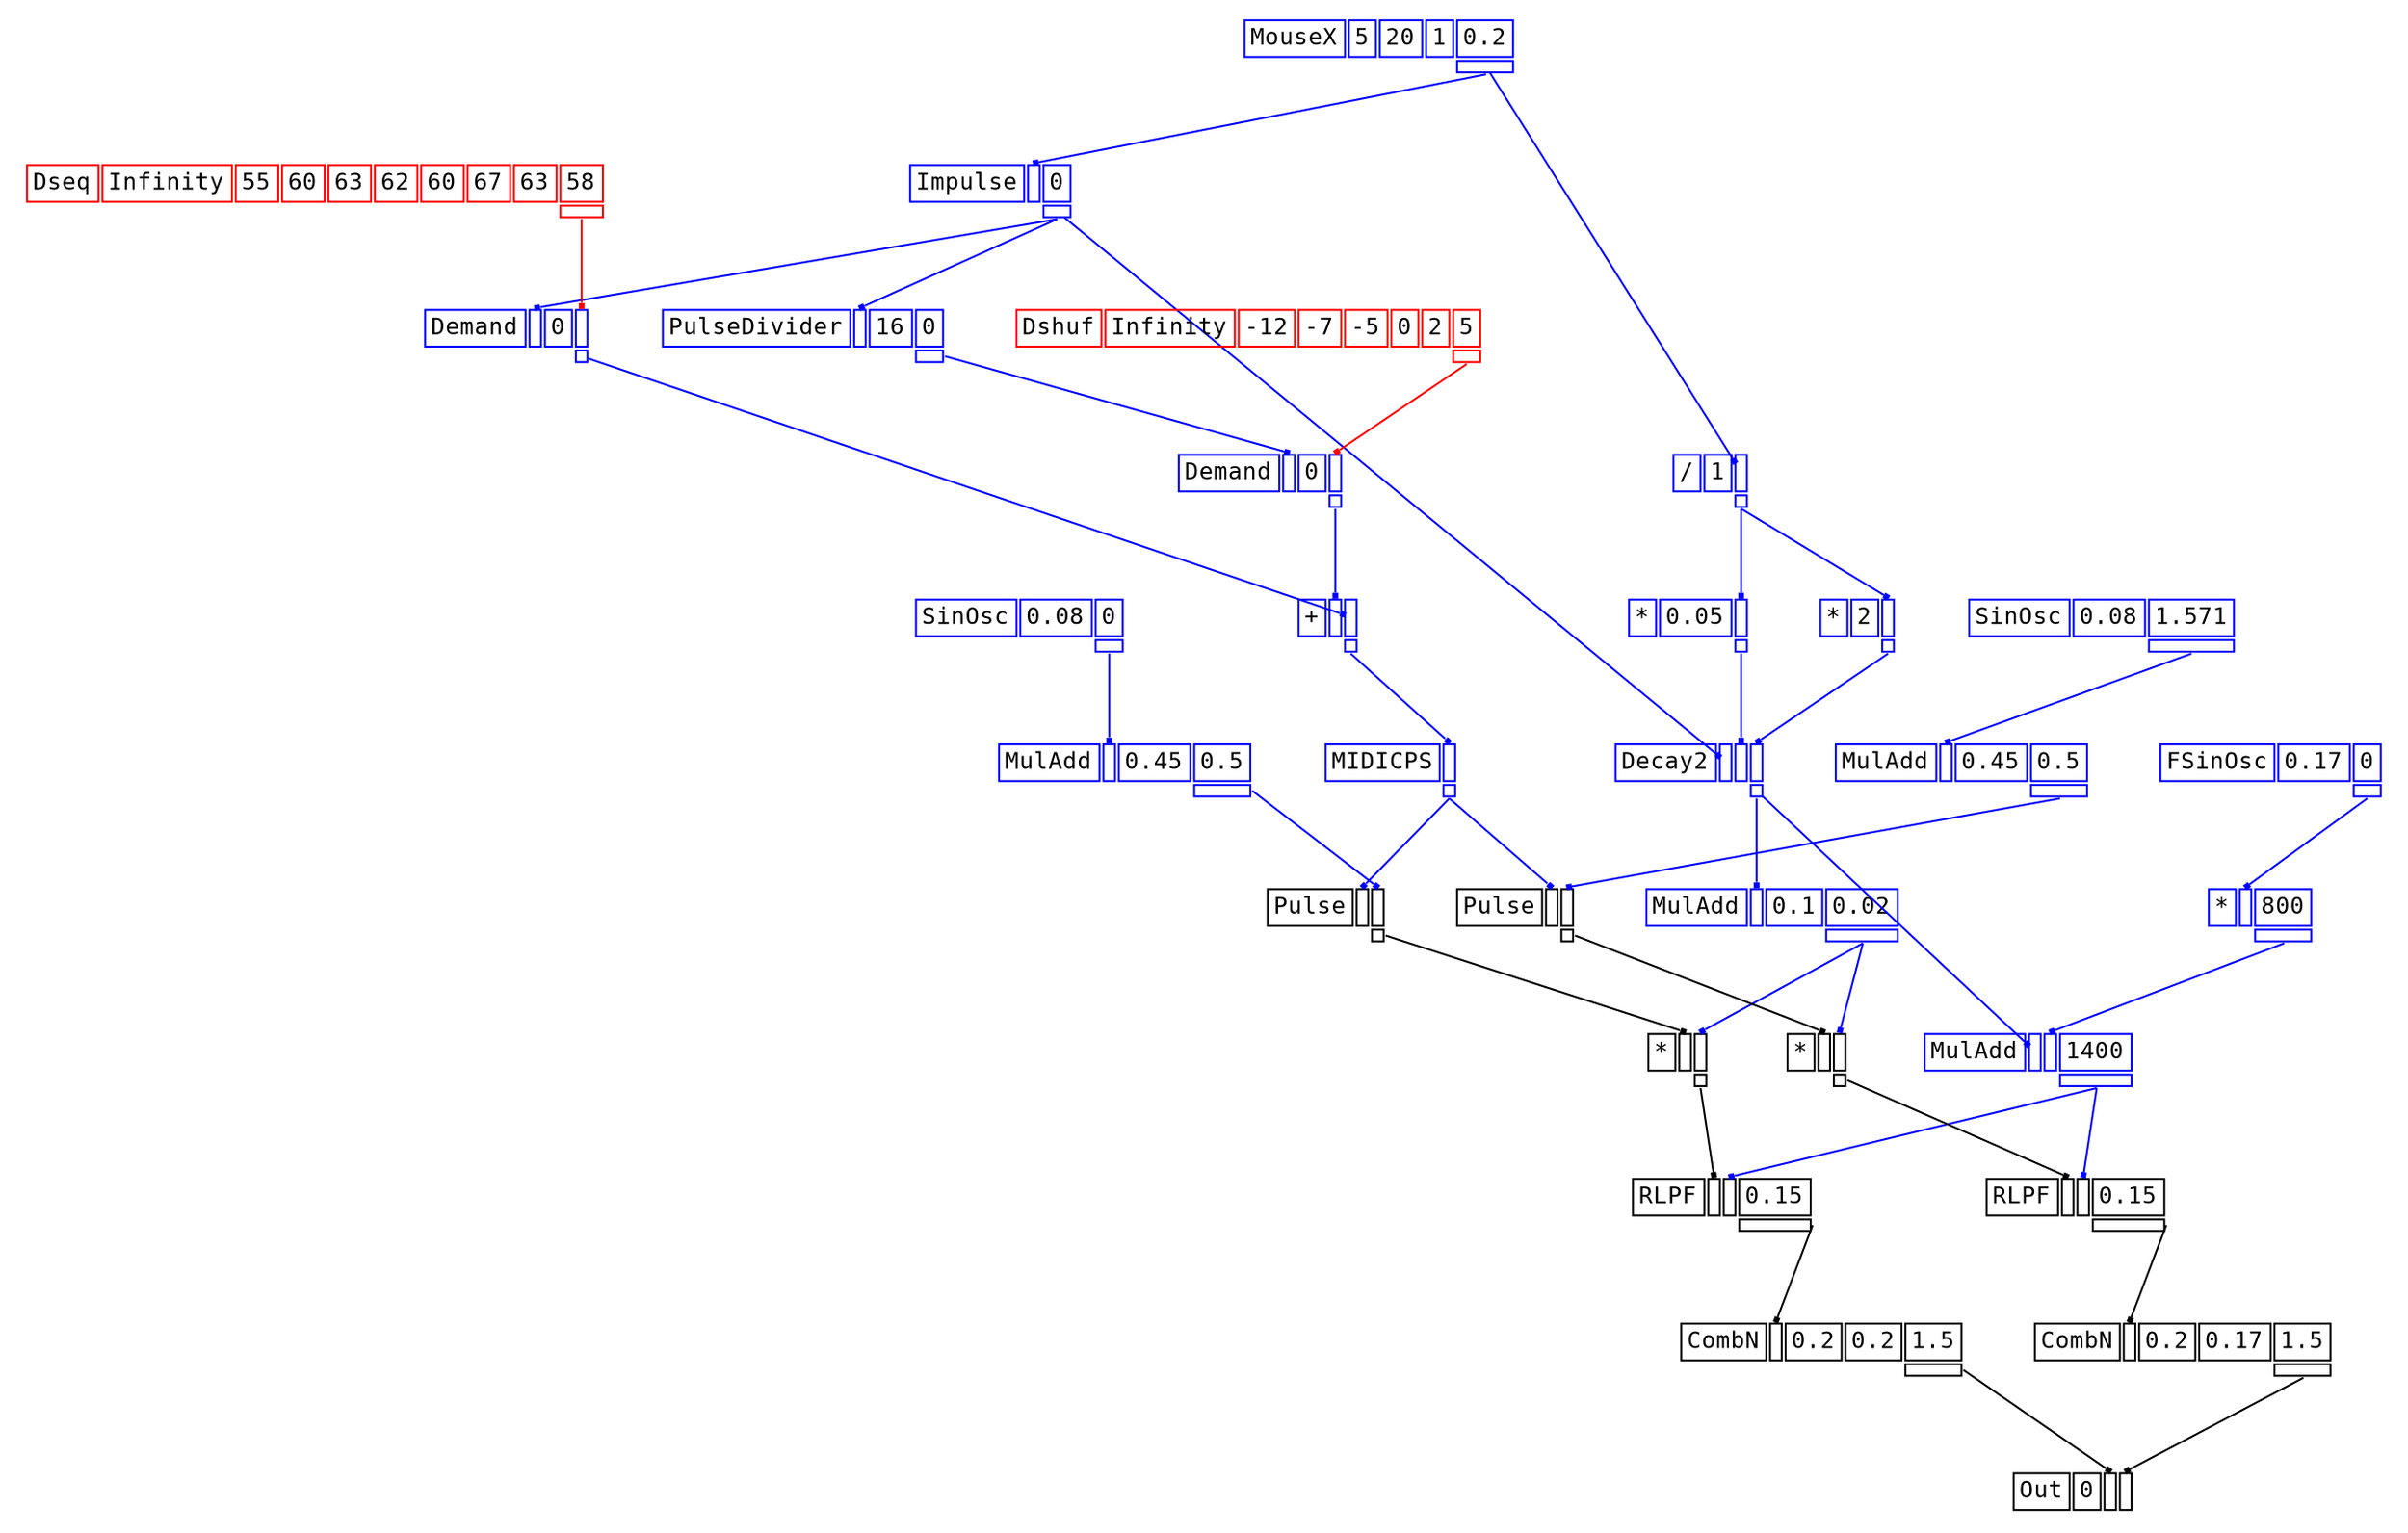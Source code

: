 digraph Anonymous {
graph [splines=false];
node [fontsize=12,fontname="Courier"];
edge [arrowhead=box,arrowsize=0.25];
u_29 [shape="plaintext",color="blue",label=<<TABLE BORDER="0" CELLBORDER="1"><TR><TD>MouseX</TD><TD>5</TD><TD>20</TD><TD>1</TD><TD>0.2</TD></TR><TR><TD BORDER="0"></TD><TD BORDER="0"></TD><TD BORDER="0"></TD><TD BORDER="0"></TD><TD PORT="o_0"></TD></TR></TABLE>>];
u_30 [shape="plaintext",color="blue",label=<<TABLE BORDER="0" CELLBORDER="1"><TR><TD>/</TD><TD>1</TD><TD PORT="i_1"></TD></TR><TR><TD BORDER="0"></TD><TD BORDER="0"></TD><TD PORT="o_0"></TD></TR></TABLE>>];
u_31 [shape="plaintext",color="blue",label=<<TABLE BORDER="0" CELLBORDER="1"><TR><TD>*</TD><TD>0.05</TD><TD PORT="i_1"></TD></TR><TR><TD BORDER="0"></TD><TD BORDER="0"></TD><TD PORT="o_0"></TD></TR></TABLE>>];
u_32 [shape="plaintext",color="blue",label=<<TABLE BORDER="0" CELLBORDER="1"><TR><TD>*</TD><TD>2</TD><TD PORT="i_1"></TD></TR><TR><TD BORDER="0"></TD><TD BORDER="0"></TD><TD PORT="o_0"></TD></TR></TABLE>>];
u_33 [shape="plaintext",color="blue",label=<<TABLE BORDER="0" CELLBORDER="1"><TR><TD>Impulse</TD><TD PORT="i_0"></TD><TD>0</TD></TR><TR><TD BORDER="0"></TD><TD BORDER="0"></TD><TD PORT="o_0"></TD></TR></TABLE>>];
u_34 [shape="plaintext",color="blue",label=<<TABLE BORDER="0" CELLBORDER="1"><TR><TD>PulseDivider</TD><TD PORT="i_0"></TD><TD>16</TD><TD>0</TD></TR><TR><TD BORDER="0"></TD><TD BORDER="0"></TD><TD BORDER="0"></TD><TD PORT="o_0"></TD></TR></TABLE>>];
u_35 [shape="plaintext",color="blue",label=<<TABLE BORDER="0" CELLBORDER="1"><TR><TD>Decay2</TD><TD PORT="i_0"></TD><TD PORT="i_1"></TD><TD PORT="i_2"></TD></TR><TR><TD BORDER="0"></TD><TD BORDER="0"></TD><TD BORDER="0"></TD><TD PORT="o_0"></TD></TR></TABLE>>];
u_36 [shape="plaintext",color="blue",label=<<TABLE BORDER="0" CELLBORDER="1"><TR><TD>MulAdd</TD><TD PORT="i_0"></TD><TD>0.1</TD><TD>0.02</TD></TR><TR><TD BORDER="0"></TD><TD BORDER="0"></TD><TD BORDER="0"></TD><TD PORT="o_0"></TD></TR></TABLE>>];
u_37 [shape="plaintext",color="red",label=<<TABLE BORDER="0" CELLBORDER="1"><TR><TD>Dseq</TD><TD>Infinity</TD><TD>55</TD><TD>60</TD><TD>63</TD><TD>62</TD><TD>60</TD><TD>67</TD><TD>63</TD><TD>58</TD></TR><TR><TD BORDER="0"></TD><TD BORDER="0"></TD><TD BORDER="0"></TD><TD BORDER="0"></TD><TD BORDER="0"></TD><TD BORDER="0"></TD><TD BORDER="0"></TD><TD BORDER="0"></TD><TD BORDER="0"></TD><TD PORT="o_0"></TD></TR></TABLE>>];
u_38 [shape="plaintext",color="blue",label=<<TABLE BORDER="0" CELLBORDER="1"><TR><TD>Demand</TD><TD PORT="i_0"></TD><TD>0</TD><TD PORT="i_2"></TD></TR><TR><TD BORDER="0"></TD><TD BORDER="0"></TD><TD BORDER="0"></TD><TD PORT="o_0"></TD></TR></TABLE>>];
u_39 [shape="plaintext",color="red",label=<<TABLE BORDER="0" CELLBORDER="1"><TR><TD>Dshuf</TD><TD>Infinity</TD><TD>-12</TD><TD>-7</TD><TD>-5</TD><TD>0</TD><TD>2</TD><TD>5</TD></TR><TR><TD BORDER="0"></TD><TD BORDER="0"></TD><TD BORDER="0"></TD><TD BORDER="0"></TD><TD BORDER="0"></TD><TD BORDER="0"></TD><TD BORDER="0"></TD><TD PORT="o_0"></TD></TR></TABLE>>];
u_40 [shape="plaintext",color="blue",label=<<TABLE BORDER="0" CELLBORDER="1"><TR><TD>Demand</TD><TD PORT="i_0"></TD><TD>0</TD><TD PORT="i_2"></TD></TR><TR><TD BORDER="0"></TD><TD BORDER="0"></TD><TD BORDER="0"></TD><TD PORT="o_0"></TD></TR></TABLE>>];
u_41 [shape="plaintext",color="blue",label=<<TABLE BORDER="0" CELLBORDER="1"><TR><TD>+</TD><TD PORT="i_0"></TD><TD PORT="i_1"></TD></TR><TR><TD BORDER="0"></TD><TD BORDER="0"></TD><TD PORT="o_0"></TD></TR></TABLE>>];
u_42 [shape="plaintext",color="blue",label=<<TABLE BORDER="0" CELLBORDER="1"><TR><TD>MIDICPS</TD><TD PORT="i_0"></TD></TR><TR><TD BORDER="0"></TD><TD PORT="o_0"></TD></TR></TABLE>>];
u_43 [shape="plaintext",color="blue",label=<<TABLE BORDER="0" CELLBORDER="1"><TR><TD>FSinOsc</TD><TD>0.17</TD><TD>0</TD></TR><TR><TD BORDER="0"></TD><TD BORDER="0"></TD><TD PORT="o_0"></TD></TR></TABLE>>];
u_44 [shape="plaintext",color="blue",label=<<TABLE BORDER="0" CELLBORDER="1"><TR><TD>*</TD><TD PORT="i_0"></TD><TD>800</TD></TR><TR><TD BORDER="0"></TD><TD BORDER="0"></TD><TD PORT="o_0"></TD></TR></TABLE>>];
u_45 [shape="plaintext",color="blue",label=<<TABLE BORDER="0" CELLBORDER="1"><TR><TD>MulAdd</TD><TD PORT="i_0"></TD><TD PORT="i_1"></TD><TD>1400</TD></TR><TR><TD BORDER="0"></TD><TD BORDER="0"></TD><TD BORDER="0"></TD><TD PORT="o_0"></TD></TR></TABLE>>];
u_46 [shape="plaintext",color="blue",label=<<TABLE BORDER="0" CELLBORDER="1"><TR><TD>SinOsc</TD><TD>0.08</TD><TD>0</TD></TR><TR><TD BORDER="0"></TD><TD BORDER="0"></TD><TD PORT="o_0"></TD></TR></TABLE>>];
u_47 [shape="plaintext",color="blue",label=<<TABLE BORDER="0" CELLBORDER="1"><TR><TD>MulAdd</TD><TD PORT="i_0"></TD><TD>0.45</TD><TD>0.5</TD></TR><TR><TD BORDER="0"></TD><TD BORDER="0"></TD><TD BORDER="0"></TD><TD PORT="o_0"></TD></TR></TABLE>>];
u_48 [shape="plaintext",color="black",label=<<TABLE BORDER="0" CELLBORDER="1"><TR><TD>Pulse</TD><TD PORT="i_0"></TD><TD PORT="i_1"></TD></TR><TR><TD BORDER="0"></TD><TD BORDER="0"></TD><TD PORT="o_0"></TD></TR></TABLE>>];
u_49 [shape="plaintext",color="black",label=<<TABLE BORDER="0" CELLBORDER="1"><TR><TD>*</TD><TD PORT="i_0"></TD><TD PORT="i_1"></TD></TR><TR><TD BORDER="0"></TD><TD BORDER="0"></TD><TD PORT="o_0"></TD></TR></TABLE>>];
u_50 [shape="plaintext",color="black",label=<<TABLE BORDER="0" CELLBORDER="1"><TR><TD>RLPF</TD><TD PORT="i_0"></TD><TD PORT="i_1"></TD><TD>0.15</TD></TR><TR><TD BORDER="0"></TD><TD BORDER="0"></TD><TD BORDER="0"></TD><TD PORT="o_0"></TD></TR></TABLE>>];
u_51 [shape="plaintext",color="black",label=<<TABLE BORDER="0" CELLBORDER="1"><TR><TD>CombN</TD><TD PORT="i_0"></TD><TD>0.2</TD><TD>0.2</TD><TD>1.5</TD></TR><TR><TD BORDER="0"></TD><TD BORDER="0"></TD><TD BORDER="0"></TD><TD BORDER="0"></TD><TD PORT="o_0"></TD></TR></TABLE>>];
u_52 [shape="plaintext",color="blue",label=<<TABLE BORDER="0" CELLBORDER="1"><TR><TD>SinOsc</TD><TD>0.08</TD><TD>1.571</TD></TR><TR><TD BORDER="0"></TD><TD BORDER="0"></TD><TD PORT="o_0"></TD></TR></TABLE>>];
u_53 [shape="plaintext",color="blue",label=<<TABLE BORDER="0" CELLBORDER="1"><TR><TD>MulAdd</TD><TD PORT="i_0"></TD><TD>0.45</TD><TD>0.5</TD></TR><TR><TD BORDER="0"></TD><TD BORDER="0"></TD><TD BORDER="0"></TD><TD PORT="o_0"></TD></TR></TABLE>>];
u_54 [shape="plaintext",color="black",label=<<TABLE BORDER="0" CELLBORDER="1"><TR><TD>Pulse</TD><TD PORT="i_0"></TD><TD PORT="i_1"></TD></TR><TR><TD BORDER="0"></TD><TD BORDER="0"></TD><TD PORT="o_0"></TD></TR></TABLE>>];
u_55 [shape="plaintext",color="black",label=<<TABLE BORDER="0" CELLBORDER="1"><TR><TD>*</TD><TD PORT="i_0"></TD><TD PORT="i_1"></TD></TR><TR><TD BORDER="0"></TD><TD BORDER="0"></TD><TD PORT="o_0"></TD></TR></TABLE>>];
u_56 [shape="plaintext",color="black",label=<<TABLE BORDER="0" CELLBORDER="1"><TR><TD>RLPF</TD><TD PORT="i_0"></TD><TD PORT="i_1"></TD><TD>0.15</TD></TR><TR><TD BORDER="0"></TD><TD BORDER="0"></TD><TD BORDER="0"></TD><TD PORT="o_0"></TD></TR></TABLE>>];
u_57 [shape="plaintext",color="black",label=<<TABLE BORDER="0" CELLBORDER="1"><TR><TD>CombN</TD><TD PORT="i_0"></TD><TD>0.2</TD><TD>0.17</TD><TD>1.5</TD></TR><TR><TD BORDER="0"></TD><TD BORDER="0"></TD><TD BORDER="0"></TD><TD BORDER="0"></TD><TD PORT="o_0"></TD></TR></TABLE>>];
u_58 [shape="plaintext",color="black",label=<<TABLE BORDER="0" CELLBORDER="1"><TR><TD>Out</TD><TD>0</TD><TD PORT="i_1"></TD><TD PORT="i_2"></TD></TR></TABLE>>];
u_29:o_0 -> u_30:i_1 [color=blue];
u_30:o_0 -> u_31:i_1 [color=blue];
u_30:o_0 -> u_32:i_1 [color=blue];
u_29:o_0 -> u_33:i_0 [color=blue];
u_33:o_0 -> u_34:i_0 [color=blue];
u_33:o_0 -> u_35:i_0 [color=blue];
u_31:o_0 -> u_35:i_1 [color=blue];
u_32:o_0 -> u_35:i_2 [color=blue];
u_35:o_0 -> u_36:i_0 [color=blue];
u_33:o_0 -> u_38:i_0 [color=blue];
u_37:o_0 -> u_38:i_2 [color=red];
u_34:o_0 -> u_40:i_0 [color=blue];
u_39:o_0 -> u_40:i_2 [color=red];
u_40:o_0 -> u_41:i_0 [color=blue];
u_38:o_0 -> u_41:i_1 [color=blue];
u_41:o_0 -> u_42:i_0 [color=blue];
u_43:o_0 -> u_44:i_0 [color=blue];
u_35:o_0 -> u_45:i_0 [color=blue];
u_44:o_0 -> u_45:i_1 [color=blue];
u_46:o_0 -> u_47:i_0 [color=blue];
u_42:o_0 -> u_48:i_0 [color=blue];
u_47:o_0 -> u_48:i_1 [color=blue];
u_48:o_0 -> u_49:i_0 [color=black];
u_36:o_0 -> u_49:i_1 [color=blue];
u_49:o_0 -> u_50:i_0 [color=black];
u_45:o_0 -> u_50:i_1 [color=blue];
u_50:o_0 -> u_51:i_0 [color=black];
u_52:o_0 -> u_53:i_0 [color=blue];
u_42:o_0 -> u_54:i_0 [color=blue];
u_53:o_0 -> u_54:i_1 [color=blue];
u_54:o_0 -> u_55:i_0 [color=black];
u_36:o_0 -> u_55:i_1 [color=blue];
u_55:o_0 -> u_56:i_0 [color=black];
u_45:o_0 -> u_56:i_1 [color=blue];
u_56:o_0 -> u_57:i_0 [color=black];
u_51:o_0 -> u_58:i_1 [color=black];
u_57:o_0 -> u_58:i_2 [color=black];
}
